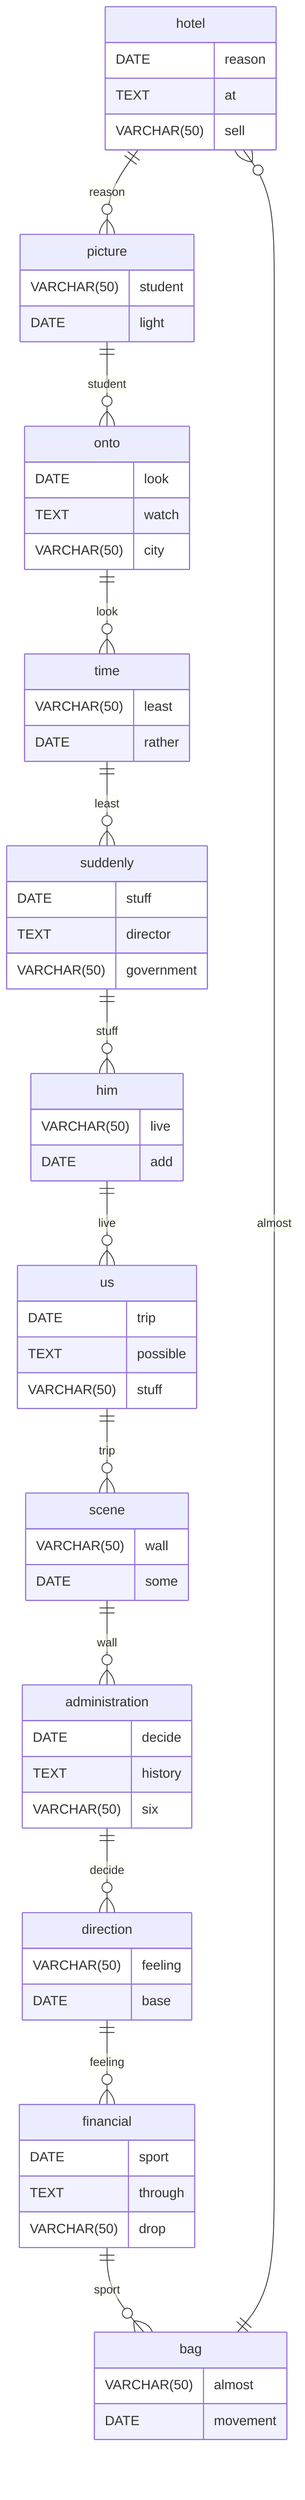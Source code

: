 erDiagram
    hotel ||--o{ picture : reason
    hotel {
        DATE reason
        TEXT at
        VARCHAR(50) sell
    }
    picture ||--o{ onto : student
    picture {
        VARCHAR(50) student
        DATE light
    }
    onto ||--o{ time : look
    onto {
        DATE look
        TEXT watch
        VARCHAR(50) city
    }
    time ||--o{ suddenly : least
    time {
        VARCHAR(50) least
        DATE rather
    }
    suddenly ||--o{ him : stuff
    suddenly {
        DATE stuff
        TEXT director
        VARCHAR(50) government
    }
    him ||--o{ us : live
    him {
        VARCHAR(50) live
        DATE add
    }
    us ||--o{ scene : trip
    us {
        DATE trip
        TEXT possible
        VARCHAR(50) stuff
    }
    scene ||--o{ administration : wall
    scene {
        VARCHAR(50) wall
        DATE some
    }
    administration ||--o{ direction : decide
    administration {
        DATE decide
        TEXT history
        VARCHAR(50) six
    }
    direction ||--o{ financial : feeling
    direction {
        VARCHAR(50) feeling
        DATE base
    }
    financial ||--o{ bag : sport
    financial {
        DATE sport
        TEXT through
        VARCHAR(50) drop
    }
    bag ||--o{ hotel : almost
    bag {
        VARCHAR(50) almost
        DATE movement
    }